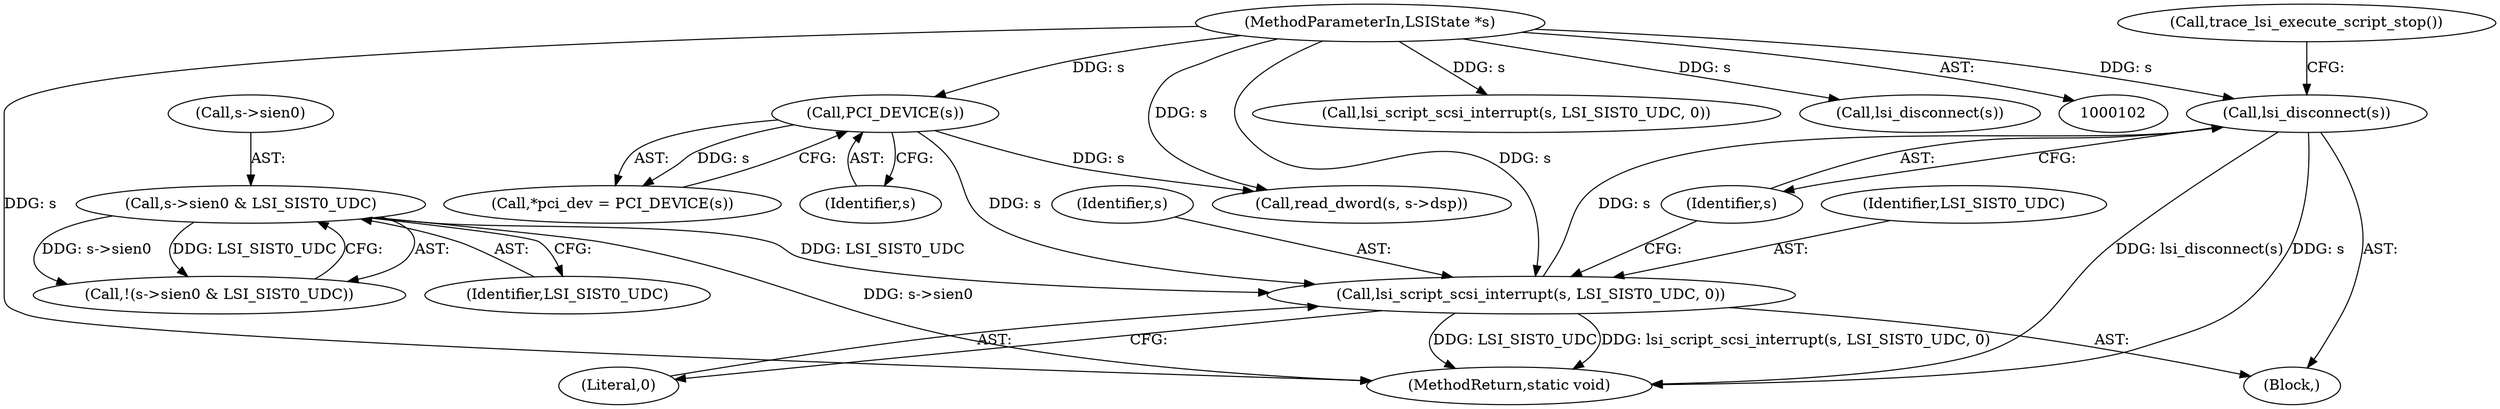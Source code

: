 digraph "0_qemu_de594e47659029316bbf9391efb79da0a1a08e08@API" {
"1000151" [label="(Call,lsi_disconnect(s))"];
"1000147" [label="(Call,lsi_script_scsi_interrupt(s, LSI_SIST0_UDC, 0))"];
"1000108" [label="(Call,PCI_DEVICE(s))"];
"1000103" [label="(MethodParameterIn,LSIState *s)"];
"1000138" [label="(Call,s->sien0 & LSI_SIST0_UDC)"];
"1000150" [label="(Literal,0)"];
"1000204" [label="(MethodReturn,static void)"];
"1000137" [label="(Call,!(s->sien0 & LSI_SIST0_UDC))"];
"1000109" [label="(Identifier,s)"];
"1000149" [label="(Identifier,LSI_SIST0_UDC)"];
"1000151" [label="(Call,lsi_disconnect(s))"];
"1000147" [label="(Call,lsi_script_scsi_interrupt(s, LSI_SIST0_UDC, 0))"];
"1000153" [label="(Call,trace_lsi_execute_script_stop())"];
"1000152" [label="(Identifier,s)"];
"1000177" [label="(Call,lsi_script_scsi_interrupt(s, LSI_SIST0_UDC, 0))"];
"1000157" [label="(Call,read_dword(s, s->dsp))"];
"1000139" [label="(Call,s->sien0)"];
"1000148" [label="(Identifier,s)"];
"1000106" [label="(Call,*pci_dev = PCI_DEVICE(s))"];
"1000138" [label="(Call,s->sien0 & LSI_SIST0_UDC)"];
"1000108" [label="(Call,PCI_DEVICE(s))"];
"1000103" [label="(MethodParameterIn,LSIState *s)"];
"1000142" [label="(Identifier,LSI_SIST0_UDC)"];
"1000135" [label="(Block,)"];
"1000181" [label="(Call,lsi_disconnect(s))"];
"1000151" -> "1000135"  [label="AST: "];
"1000151" -> "1000152"  [label="CFG: "];
"1000152" -> "1000151"  [label="AST: "];
"1000153" -> "1000151"  [label="CFG: "];
"1000151" -> "1000204"  [label="DDG: lsi_disconnect(s)"];
"1000151" -> "1000204"  [label="DDG: s"];
"1000147" -> "1000151"  [label="DDG: s"];
"1000103" -> "1000151"  [label="DDG: s"];
"1000147" -> "1000135"  [label="AST: "];
"1000147" -> "1000150"  [label="CFG: "];
"1000148" -> "1000147"  [label="AST: "];
"1000149" -> "1000147"  [label="AST: "];
"1000150" -> "1000147"  [label="AST: "];
"1000152" -> "1000147"  [label="CFG: "];
"1000147" -> "1000204"  [label="DDG: LSI_SIST0_UDC"];
"1000147" -> "1000204"  [label="DDG: lsi_script_scsi_interrupt(s, LSI_SIST0_UDC, 0)"];
"1000108" -> "1000147"  [label="DDG: s"];
"1000103" -> "1000147"  [label="DDG: s"];
"1000138" -> "1000147"  [label="DDG: LSI_SIST0_UDC"];
"1000108" -> "1000106"  [label="AST: "];
"1000108" -> "1000109"  [label="CFG: "];
"1000109" -> "1000108"  [label="AST: "];
"1000106" -> "1000108"  [label="CFG: "];
"1000108" -> "1000106"  [label="DDG: s"];
"1000103" -> "1000108"  [label="DDG: s"];
"1000108" -> "1000157"  [label="DDG: s"];
"1000103" -> "1000102"  [label="AST: "];
"1000103" -> "1000204"  [label="DDG: s"];
"1000103" -> "1000157"  [label="DDG: s"];
"1000103" -> "1000177"  [label="DDG: s"];
"1000103" -> "1000181"  [label="DDG: s"];
"1000138" -> "1000137"  [label="AST: "];
"1000138" -> "1000142"  [label="CFG: "];
"1000139" -> "1000138"  [label="AST: "];
"1000142" -> "1000138"  [label="AST: "];
"1000137" -> "1000138"  [label="CFG: "];
"1000138" -> "1000204"  [label="DDG: s->sien0"];
"1000138" -> "1000137"  [label="DDG: s->sien0"];
"1000138" -> "1000137"  [label="DDG: LSI_SIST0_UDC"];
}
